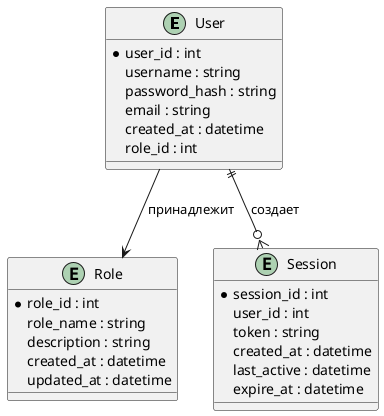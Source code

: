 @startuml "Users Service ER Diagram"
entity "User" as U {
  *user_id : int
  username : string
  password_hash : string
  email : string
  created_at : datetime
  role_id : int
}

entity "Role" as R {
  *role_id : int
  role_name : string
  description : string
  created_at : datetime
  updated_at : datetime
}

entity "Session" as S {
  *session_id : int
  user_id : int
  token : string
  created_at : datetime
  last_active : datetime
  expire_at : datetime
}

U --> R : "принадлежит"
U ||--o{ S : "создает"
@enduml
